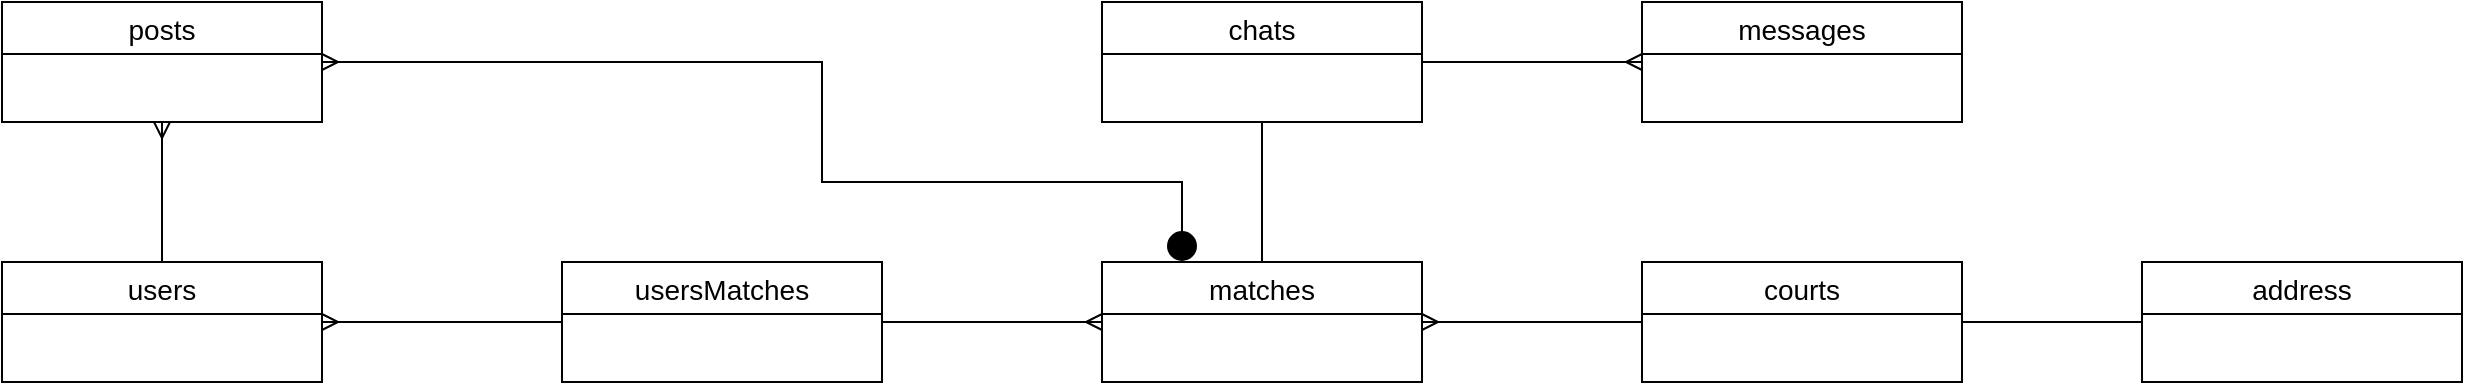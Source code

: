 <mxfile version="17.5.0" type="device"><diagram id="XoQ_JW7Hsv39eR0HTFO0" name="Page-1"><mxGraphModel dx="2062" dy="754" grid="1" gridSize="10" guides="1" tooltips="1" connect="1" arrows="1" fold="1" page="1" pageScale="1" pageWidth="1654" pageHeight="1169" math="0" shadow="0"><root><mxCell id="0"/><mxCell id="1" parent="0"/><mxCell id="RIxIe19UzjIgw74ktr-O-29" style="edgeStyle=orthogonalEdgeStyle;rounded=0;orthogonalLoop=1;jettySize=auto;html=1;entryX=0.5;entryY=1;entryDx=0;entryDy=0;startArrow=none;startFill=0;endArrow=ERmany;endFill=0;" parent="1" source="RIxIe19UzjIgw74ktr-O-1" target="RIxIe19UzjIgw74ktr-O-24" edge="1"><mxGeometry relative="1" as="geometry"/></mxCell><mxCell id="RIxIe19UzjIgw74ktr-O-1" value="users" style="swimlane;fontStyle=0;childLayout=stackLayout;horizontal=1;startSize=26;horizontalStack=0;resizeParent=1;resizeParentMax=0;resizeLast=0;collapsible=1;marginBottom=0;align=center;fontSize=14;" parent="1" vertex="1"><mxGeometry x="260" y="360" width="160" height="60" as="geometry"><mxRectangle x="150" y="150" width="140" height="26" as="alternateBounds"/></mxGeometry></mxCell><mxCell id="RIxIe19UzjIgw74ktr-O-26" style="edgeStyle=orthogonalEdgeStyle;rounded=0;orthogonalLoop=1;jettySize=auto;html=1;entryX=0.5;entryY=1;entryDx=0;entryDy=0;startArrow=none;startFill=0;endArrow=none;endFill=0;" parent="1" source="RIxIe19UzjIgw74ktr-O-19" target="RIxIe19UzjIgw74ktr-O-22" edge="1"><mxGeometry relative="1" as="geometry"/></mxCell><mxCell id="7QDOSm2f68CzrFdGIq2L-1" style="edgeStyle=orthogonalEdgeStyle;rounded=0;orthogonalLoop=1;jettySize=auto;html=1;exitX=0.25;exitY=0;exitDx=0;exitDy=0;entryX=1;entryY=0.5;entryDx=0;entryDy=0;endArrow=ERmany;endFill=0;startArrow=circle;startFill=1;" edge="1" parent="1" source="RIxIe19UzjIgw74ktr-O-19" target="RIxIe19UzjIgw74ktr-O-24"><mxGeometry relative="1" as="geometry"><Array as="points"><mxPoint x="850" y="320"/><mxPoint x="670" y="320"/><mxPoint x="670" y="260"/></Array></mxGeometry></mxCell><mxCell id="RIxIe19UzjIgw74ktr-O-19" value="matches" style="swimlane;fontStyle=0;childLayout=stackLayout;horizontal=1;startSize=26;horizontalStack=0;resizeParent=1;resizeParentMax=0;resizeLast=0;collapsible=1;marginBottom=0;align=center;fontSize=14;" parent="1" vertex="1"><mxGeometry x="810" y="360" width="160" height="60" as="geometry"><mxRectangle x="150" y="150" width="140" height="26" as="alternateBounds"/></mxGeometry></mxCell><mxCell id="RIxIe19UzjIgw74ktr-O-28" style="edgeStyle=orthogonalEdgeStyle;rounded=0;orthogonalLoop=1;jettySize=auto;html=1;entryX=1;entryY=0.5;entryDx=0;entryDy=0;startArrow=none;startFill=0;endArrow=ERmany;endFill=0;" parent="1" source="RIxIe19UzjIgw74ktr-O-20" target="RIxIe19UzjIgw74ktr-O-19" edge="1"><mxGeometry relative="1" as="geometry"/></mxCell><mxCell id="RIxIe19UzjIgw74ktr-O-37" style="edgeStyle=orthogonalEdgeStyle;rounded=0;orthogonalLoop=1;jettySize=auto;html=1;exitX=1;exitY=0.5;exitDx=0;exitDy=0;entryX=0;entryY=0.5;entryDx=0;entryDy=0;startArrow=none;startFill=0;endArrow=none;endFill=0;" parent="1" source="RIxIe19UzjIgw74ktr-O-20" target="RIxIe19UzjIgw74ktr-O-36" edge="1"><mxGeometry relative="1" as="geometry"/></mxCell><mxCell id="RIxIe19UzjIgw74ktr-O-20" value="courts" style="swimlane;fontStyle=0;childLayout=stackLayout;horizontal=1;startSize=26;horizontalStack=0;resizeParent=1;resizeParentMax=0;resizeLast=0;collapsible=1;marginBottom=0;align=center;fontSize=14;" parent="1" vertex="1"><mxGeometry x="1080" y="360" width="160" height="60" as="geometry"><mxRectangle x="150" y="150" width="140" height="26" as="alternateBounds"/></mxGeometry></mxCell><mxCell id="RIxIe19UzjIgw74ktr-O-21" value="messages" style="swimlane;fontStyle=0;childLayout=stackLayout;horizontal=1;startSize=26;horizontalStack=0;resizeParent=1;resizeParentMax=0;resizeLast=0;collapsible=1;marginBottom=0;align=center;fontSize=14;" parent="1" vertex="1"><mxGeometry x="1080" y="230" width="160" height="60" as="geometry"><mxRectangle x="150" y="150" width="140" height="26" as="alternateBounds"/></mxGeometry></mxCell><mxCell id="RIxIe19UzjIgw74ktr-O-27" style="edgeStyle=orthogonalEdgeStyle;rounded=0;orthogonalLoop=1;jettySize=auto;html=1;entryX=0;entryY=0.5;entryDx=0;entryDy=0;startArrow=none;startFill=0;endArrow=ERmany;endFill=0;" parent="1" source="RIxIe19UzjIgw74ktr-O-22" target="RIxIe19UzjIgw74ktr-O-21" edge="1"><mxGeometry relative="1" as="geometry"/></mxCell><mxCell id="RIxIe19UzjIgw74ktr-O-22" value="chats" style="swimlane;fontStyle=0;childLayout=stackLayout;horizontal=1;startSize=26;horizontalStack=0;resizeParent=1;resizeParentMax=0;resizeLast=0;collapsible=1;marginBottom=0;align=center;fontSize=14;" parent="1" vertex="1"><mxGeometry x="810" y="230" width="160" height="60" as="geometry"><mxRectangle x="150" y="150" width="140" height="26" as="alternateBounds"/></mxGeometry></mxCell><mxCell id="RIxIe19UzjIgw74ktr-O-24" value="posts" style="swimlane;fontStyle=0;childLayout=stackLayout;horizontal=1;startSize=26;horizontalStack=0;resizeParent=1;resizeParentMax=0;resizeLast=0;collapsible=1;marginBottom=0;align=center;fontSize=14;" parent="1" vertex="1"><mxGeometry x="260" y="230" width="160" height="60" as="geometry"><mxRectangle x="150" y="150" width="140" height="26" as="alternateBounds"/></mxGeometry></mxCell><mxCell id="RIxIe19UzjIgw74ktr-O-34" style="edgeStyle=orthogonalEdgeStyle;rounded=0;orthogonalLoop=1;jettySize=auto;html=1;exitX=1;exitY=0.5;exitDx=0;exitDy=0;entryX=0;entryY=0.5;entryDx=0;entryDy=0;startArrow=none;startFill=0;endArrow=ERmany;endFill=0;" parent="1" source="RIxIe19UzjIgw74ktr-O-31" target="RIxIe19UzjIgw74ktr-O-19" edge="1"><mxGeometry relative="1" as="geometry"/></mxCell><mxCell id="RIxIe19UzjIgw74ktr-O-35" style="edgeStyle=orthogonalEdgeStyle;rounded=0;orthogonalLoop=1;jettySize=auto;html=1;exitX=0;exitY=0.5;exitDx=0;exitDy=0;entryX=1;entryY=0.5;entryDx=0;entryDy=0;startArrow=none;startFill=0;endArrow=ERmany;endFill=0;" parent="1" source="RIxIe19UzjIgw74ktr-O-31" target="RIxIe19UzjIgw74ktr-O-1" edge="1"><mxGeometry relative="1" as="geometry"/></mxCell><mxCell id="RIxIe19UzjIgw74ktr-O-31" value="usersMatches" style="swimlane;fontStyle=0;childLayout=stackLayout;horizontal=1;startSize=26;horizontalStack=0;resizeParent=1;resizeParentMax=0;resizeLast=0;collapsible=1;marginBottom=0;align=center;fontSize=14;" parent="1" vertex="1"><mxGeometry x="540" y="360" width="160" height="60" as="geometry"><mxRectangle x="150" y="150" width="140" height="26" as="alternateBounds"/></mxGeometry></mxCell><mxCell id="RIxIe19UzjIgw74ktr-O-36" value="address" style="swimlane;fontStyle=0;childLayout=stackLayout;horizontal=1;startSize=26;horizontalStack=0;resizeParent=1;resizeParentMax=0;resizeLast=0;collapsible=1;marginBottom=0;align=center;fontSize=14;" parent="1" vertex="1"><mxGeometry x="1330" y="360" width="160" height="60" as="geometry"><mxRectangle x="150" y="150" width="140" height="26" as="alternateBounds"/></mxGeometry></mxCell></root></mxGraphModel></diagram></mxfile>